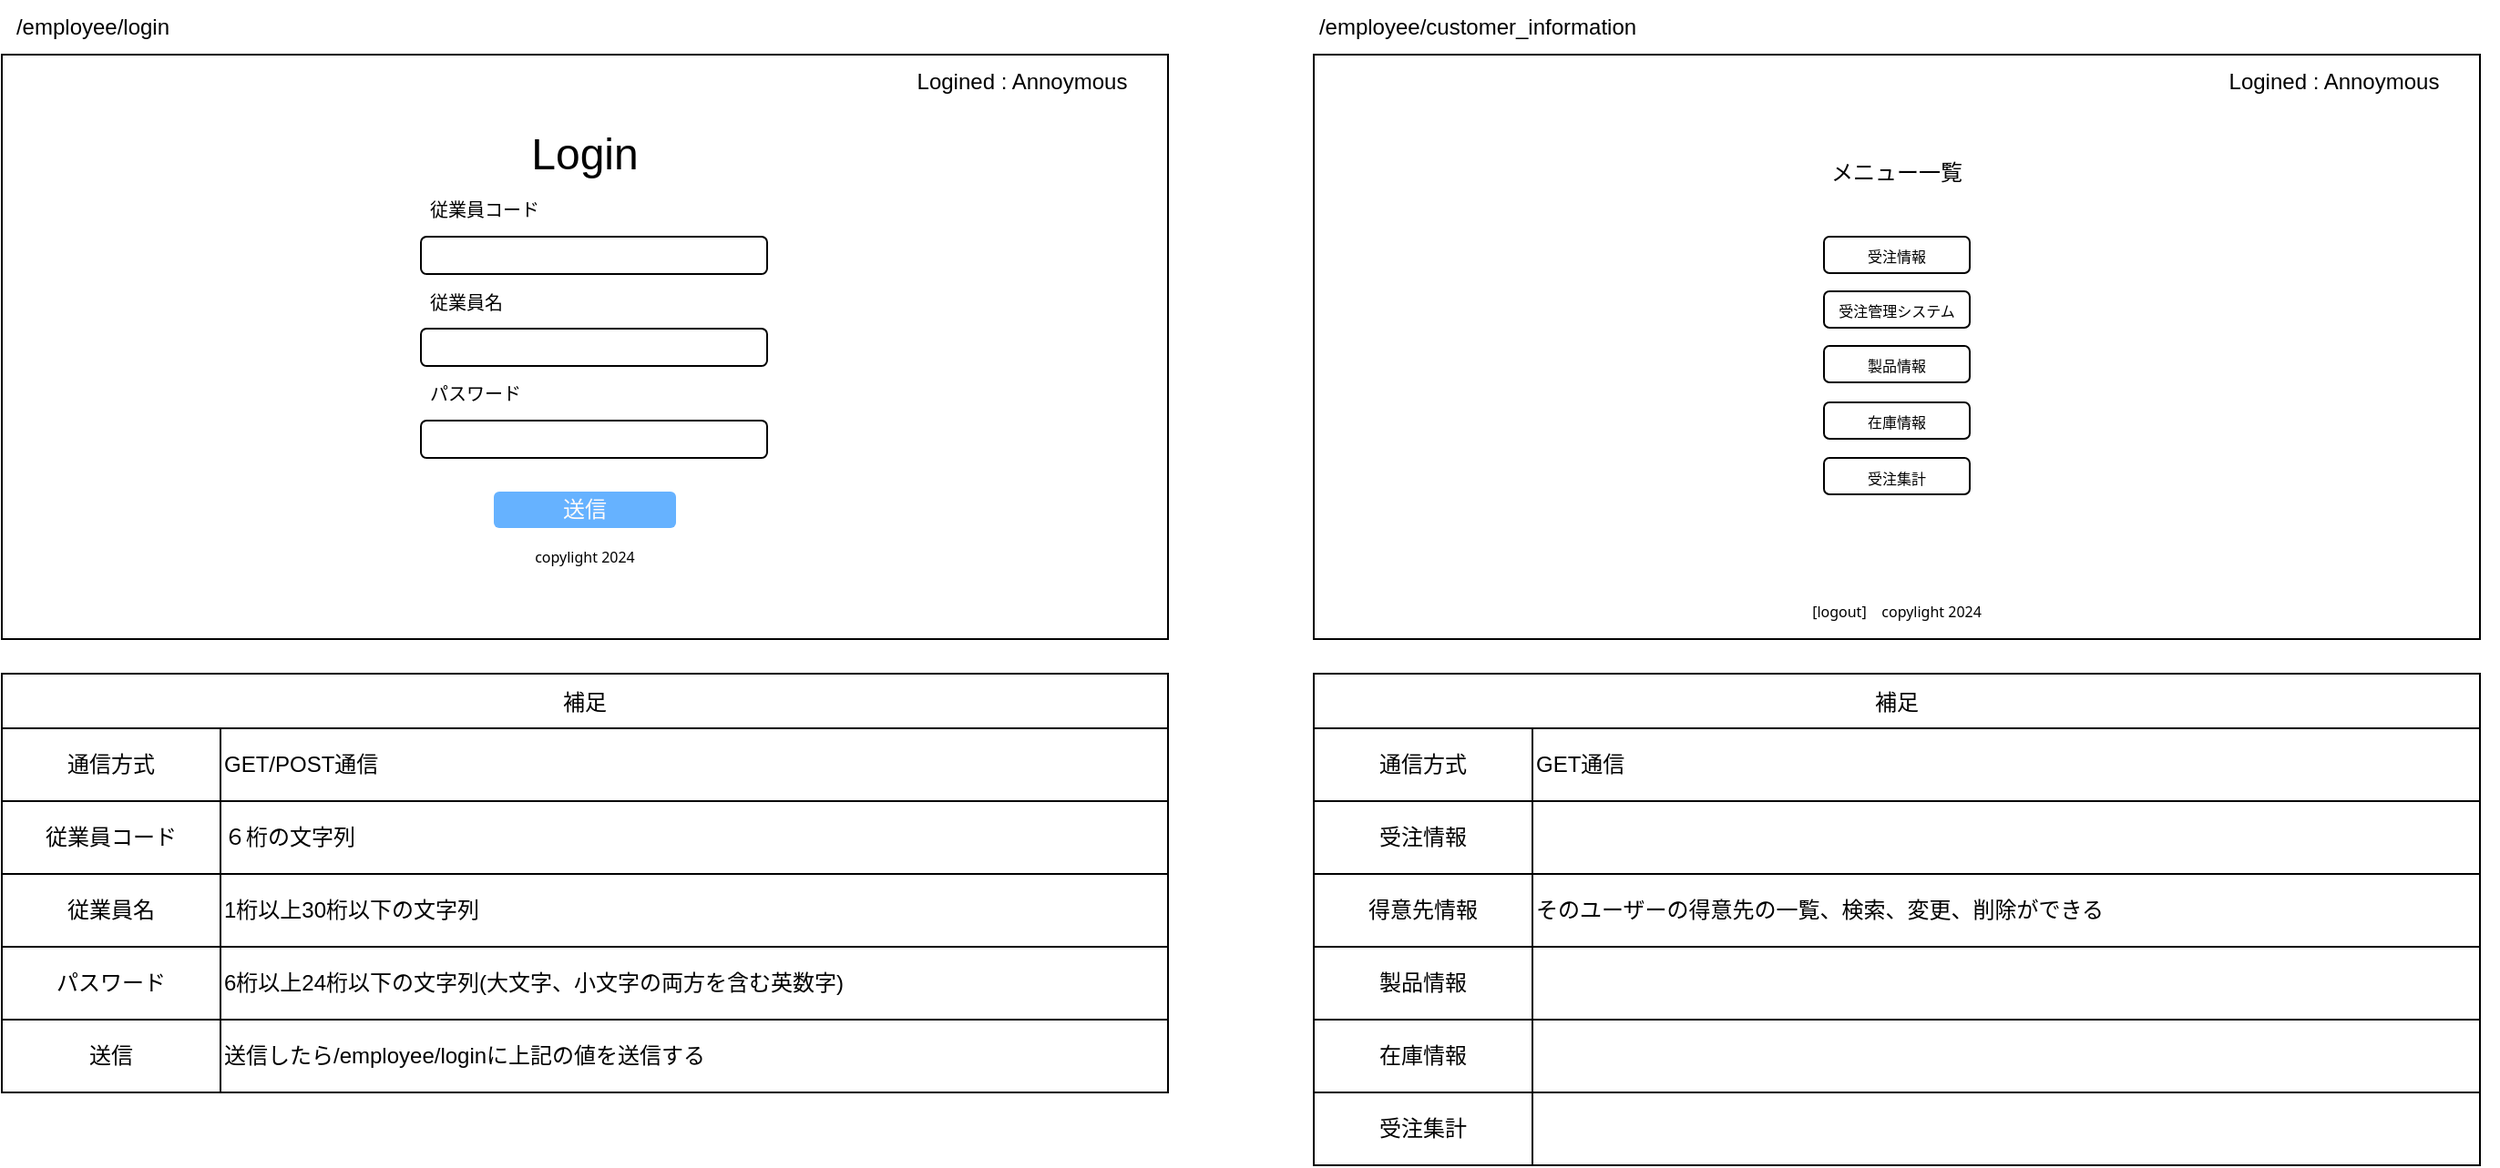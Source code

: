<mxfile version="24.8.6" pages="7">
  <diagram id="UXZq4Lk2RRDzEPwVo9fg" name="UI">
    <mxGraphModel dx="1687" dy="929" grid="1" gridSize="10" guides="1" tooltips="1" connect="1" arrows="1" fold="1" page="1" pageScale="1" pageWidth="5000" pageHeight="5000" math="0" shadow="0">
      <root>
        <mxCell id="0" />
        <mxCell id="1" parent="0" />
        <mxCell id="Jz5DWjZQfSNpbZ6Q1lgV-3" value="" style="rounded=0;whiteSpace=wrap;html=1;movable=1;resizable=1;rotatable=1;deletable=1;editable=1;locked=0;connectable=1;" parent="1" vertex="1">
          <mxGeometry x="80" y="110" width="640" height="321" as="geometry" />
        </mxCell>
        <mxCell id="Jz5DWjZQfSNpbZ6Q1lgV-4" value="&lt;span style=&quot;font-size: 24px;&quot;&gt;Login&lt;/span&gt;" style="text;strokeColor=none;align=center;fillColor=none;html=1;verticalAlign=middle;whiteSpace=wrap;rounded=0;movable=1;resizable=1;rotatable=1;deletable=1;editable=1;locked=0;connectable=1;" parent="1" vertex="1">
          <mxGeometry x="320" y="150" width="160" height="30" as="geometry" />
        </mxCell>
        <mxCell id="Jz5DWjZQfSNpbZ6Q1lgV-5" value="送信" style="rounded=1;whiteSpace=wrap;html=1;movable=1;resizable=1;rotatable=1;deletable=1;editable=1;locked=0;connectable=1;fillColor=#66B2FF;strokeColor=none;fontColor=#FFFAFA;" parent="1" vertex="1">
          <mxGeometry x="350" y="350" width="100" height="20" as="geometry" />
        </mxCell>
        <mxCell id="Jz5DWjZQfSNpbZ6Q1lgV-6" value="" style="rounded=1;whiteSpace=wrap;html=1;movable=1;resizable=1;rotatable=1;deletable=1;editable=1;locked=0;connectable=1;" parent="1" vertex="1">
          <mxGeometry x="310" y="210" width="190" height="20.5" as="geometry" />
        </mxCell>
        <mxCell id="Jz5DWjZQfSNpbZ6Q1lgV-7" style="edgeStyle=orthogonalEdgeStyle;rounded=0;orthogonalLoop=1;jettySize=auto;html=1;exitX=0.5;exitY=1;exitDx=0;exitDy=0;movable=1;resizable=1;rotatable=1;deletable=1;editable=1;locked=0;connectable=1;" parent="1" source="Jz5DWjZQfSNpbZ6Q1lgV-5" target="Jz5DWjZQfSNpbZ6Q1lgV-5" edge="1">
          <mxGeometry relative="1" as="geometry" />
        </mxCell>
        <mxCell id="Jz5DWjZQfSNpbZ6Q1lgV-8" value="&lt;font style=&quot;font-size: 10px;&quot;&gt;従業員コード&lt;/font&gt;" style="text;strokeColor=none;align=center;fillColor=none;html=1;verticalAlign=middle;whiteSpace=wrap;rounded=0;movable=1;resizable=1;rotatable=1;deletable=1;editable=1;locked=0;connectable=1;" parent="1" vertex="1">
          <mxGeometry x="310" y="180" width="70" height="30" as="geometry" />
        </mxCell>
        <mxCell id="Jz5DWjZQfSNpbZ6Q1lgV-9" value="" style="rounded=1;whiteSpace=wrap;html=1;movable=1;resizable=1;rotatable=1;deletable=1;editable=1;locked=0;connectable=1;" parent="1" vertex="1">
          <mxGeometry x="310" y="260.5" width="190" height="20.5" as="geometry" />
        </mxCell>
        <mxCell id="Jz5DWjZQfSNpbZ6Q1lgV-10" value="&lt;font style=&quot;font-size: 10px;&quot;&gt;従業員名&lt;/font&gt;" style="text;strokeColor=none;align=center;fillColor=none;html=1;verticalAlign=middle;whiteSpace=wrap;rounded=0;movable=1;resizable=1;rotatable=1;deletable=1;editable=1;locked=0;connectable=1;" parent="1" vertex="1">
          <mxGeometry x="310" y="230.5" width="50" height="30" as="geometry" />
        </mxCell>
        <mxCell id="Jz5DWjZQfSNpbZ6Q1lgV-11" value="" style="rounded=1;whiteSpace=wrap;html=1;movable=1;resizable=1;rotatable=1;deletable=1;editable=1;locked=0;connectable=1;" parent="1" vertex="1">
          <mxGeometry x="310" y="311" width="190" height="20.5" as="geometry" />
        </mxCell>
        <mxCell id="Jz5DWjZQfSNpbZ6Q1lgV-12" value="&lt;font style=&quot;font-size: 10px;&quot;&gt;パスワード&lt;/font&gt;" style="text;strokeColor=none;align=center;fillColor=none;html=1;verticalAlign=middle;whiteSpace=wrap;rounded=0;movable=1;resizable=1;rotatable=1;deletable=1;editable=1;locked=0;connectable=1;" parent="1" vertex="1">
          <mxGeometry x="310" y="281" width="60" height="30" as="geometry" />
        </mxCell>
        <mxCell id="Jz5DWjZQfSNpbZ6Q1lgV-13" value="/employee/login" style="text;strokeColor=none;align=center;fillColor=none;html=1;verticalAlign=middle;whiteSpace=wrap;rounded=0;movable=1;resizable=1;rotatable=1;deletable=1;editable=1;locked=0;connectable=1;" parent="1" vertex="1">
          <mxGeometry x="80" y="80" width="100" height="30" as="geometry" />
        </mxCell>
        <mxCell id="Jz5DWjZQfSNpbZ6Q1lgV-14" value="補足" style="shape=table;startSize=30;container=1;collapsible=0;childLayout=tableLayout;movable=1;resizable=1;rotatable=1;deletable=1;editable=1;locked=0;connectable=1;" parent="1" vertex="1">
          <mxGeometry x="80" y="450" width="640" height="230" as="geometry" />
        </mxCell>
        <mxCell id="Jz5DWjZQfSNpbZ6Q1lgV-15" style="shape=tableRow;horizontal=0;startSize=0;swimlaneHead=0;swimlaneBody=0;strokeColor=inherit;top=0;left=0;bottom=0;right=0;collapsible=0;dropTarget=0;fillColor=none;points=[[0,0.5],[1,0.5]];portConstraint=eastwest;movable=1;resizable=1;rotatable=1;deletable=1;editable=1;locked=0;connectable=1;" parent="Jz5DWjZQfSNpbZ6Q1lgV-14" vertex="1">
          <mxGeometry y="30" width="640" height="40" as="geometry" />
        </mxCell>
        <mxCell id="Jz5DWjZQfSNpbZ6Q1lgV-16" value="通信方式" style="shape=partialRectangle;html=1;whiteSpace=wrap;connectable=1;strokeColor=inherit;overflow=hidden;fillColor=none;top=0;left=0;bottom=0;right=0;pointerEvents=1;movable=1;resizable=1;rotatable=1;deletable=1;editable=1;locked=0;" parent="Jz5DWjZQfSNpbZ6Q1lgV-15" vertex="1">
          <mxGeometry width="120" height="40" as="geometry">
            <mxRectangle width="120" height="40" as="alternateBounds" />
          </mxGeometry>
        </mxCell>
        <mxCell id="Jz5DWjZQfSNpbZ6Q1lgV-17" value="GET/POST通信" style="shape=partialRectangle;html=1;whiteSpace=wrap;connectable=1;strokeColor=inherit;overflow=hidden;fillColor=none;top=0;left=0;bottom=0;right=0;pointerEvents=1;align=left;movable=1;resizable=1;rotatable=1;deletable=1;editable=1;locked=0;" parent="Jz5DWjZQfSNpbZ6Q1lgV-15" vertex="1">
          <mxGeometry x="120" width="520" height="40" as="geometry">
            <mxRectangle width="520" height="40" as="alternateBounds" />
          </mxGeometry>
        </mxCell>
        <mxCell id="Jz5DWjZQfSNpbZ6Q1lgV-18" value="" style="shape=tableRow;horizontal=0;startSize=0;swimlaneHead=0;swimlaneBody=0;strokeColor=inherit;top=0;left=0;bottom=0;right=0;collapsible=0;dropTarget=0;fillColor=none;points=[[0,0.5],[1,0.5]];portConstraint=eastwest;movable=1;resizable=1;rotatable=1;deletable=1;editable=1;locked=0;connectable=1;" parent="Jz5DWjZQfSNpbZ6Q1lgV-14" vertex="1">
          <mxGeometry y="70" width="640" height="40" as="geometry" />
        </mxCell>
        <mxCell id="Jz5DWjZQfSNpbZ6Q1lgV-19" value="従業員コード" style="shape=partialRectangle;html=1;whiteSpace=wrap;connectable=1;strokeColor=inherit;overflow=hidden;fillColor=none;top=0;left=0;bottom=0;right=0;pointerEvents=1;movable=1;resizable=1;rotatable=1;deletable=1;editable=1;locked=0;" parent="Jz5DWjZQfSNpbZ6Q1lgV-18" vertex="1">
          <mxGeometry width="120" height="40" as="geometry">
            <mxRectangle width="120" height="40" as="alternateBounds" />
          </mxGeometry>
        </mxCell>
        <mxCell id="Jz5DWjZQfSNpbZ6Q1lgV-20" value="６桁の文字列" style="shape=partialRectangle;html=1;whiteSpace=wrap;connectable=1;strokeColor=inherit;overflow=hidden;fillColor=none;top=0;left=0;bottom=0;right=0;pointerEvents=1;align=left;movable=1;resizable=1;rotatable=1;deletable=1;editable=1;locked=0;" parent="Jz5DWjZQfSNpbZ6Q1lgV-18" vertex="1">
          <mxGeometry x="120" width="520" height="40" as="geometry">
            <mxRectangle width="520" height="40" as="alternateBounds" />
          </mxGeometry>
        </mxCell>
        <mxCell id="Jz5DWjZQfSNpbZ6Q1lgV-21" value="" style="shape=tableRow;horizontal=0;startSize=0;swimlaneHead=0;swimlaneBody=0;strokeColor=inherit;top=0;left=0;bottom=0;right=0;collapsible=0;dropTarget=0;fillColor=none;points=[[0,0.5],[1,0.5]];portConstraint=eastwest;movable=1;resizable=1;rotatable=1;deletable=1;editable=1;locked=0;connectable=1;" parent="Jz5DWjZQfSNpbZ6Q1lgV-14" vertex="1">
          <mxGeometry y="110" width="640" height="40" as="geometry" />
        </mxCell>
        <mxCell id="Jz5DWjZQfSNpbZ6Q1lgV-22" value="従業員名" style="shape=partialRectangle;html=1;whiteSpace=wrap;connectable=1;strokeColor=inherit;overflow=hidden;fillColor=none;top=0;left=0;bottom=0;right=0;pointerEvents=1;movable=1;resizable=1;rotatable=1;deletable=1;editable=1;locked=0;" parent="Jz5DWjZQfSNpbZ6Q1lgV-21" vertex="1">
          <mxGeometry width="120" height="40" as="geometry">
            <mxRectangle width="120" height="40" as="alternateBounds" />
          </mxGeometry>
        </mxCell>
        <mxCell id="Jz5DWjZQfSNpbZ6Q1lgV-23" value="1桁以上30桁以下の文字列" style="shape=partialRectangle;html=1;whiteSpace=wrap;connectable=1;strokeColor=inherit;overflow=hidden;fillColor=none;top=0;left=0;bottom=0;right=0;pointerEvents=1;align=left;movable=1;resizable=1;rotatable=1;deletable=1;editable=1;locked=0;" parent="Jz5DWjZQfSNpbZ6Q1lgV-21" vertex="1">
          <mxGeometry x="120" width="520" height="40" as="geometry">
            <mxRectangle width="520" height="40" as="alternateBounds" />
          </mxGeometry>
        </mxCell>
        <mxCell id="Jz5DWjZQfSNpbZ6Q1lgV-24" value="" style="shape=tableRow;horizontal=0;startSize=0;swimlaneHead=0;swimlaneBody=0;strokeColor=inherit;top=0;left=0;bottom=0;right=0;collapsible=0;dropTarget=0;fillColor=none;points=[[0,0.5],[1,0.5]];portConstraint=eastwest;movable=1;resizable=1;rotatable=1;deletable=1;editable=1;locked=0;connectable=1;" parent="Jz5DWjZQfSNpbZ6Q1lgV-14" vertex="1">
          <mxGeometry y="150" width="640" height="40" as="geometry" />
        </mxCell>
        <mxCell id="Jz5DWjZQfSNpbZ6Q1lgV-25" value="パスワード" style="shape=partialRectangle;html=1;whiteSpace=wrap;connectable=1;strokeColor=inherit;overflow=hidden;fillColor=none;top=0;left=0;bottom=0;right=0;pointerEvents=1;movable=1;resizable=1;rotatable=1;deletable=1;editable=1;locked=0;" parent="Jz5DWjZQfSNpbZ6Q1lgV-24" vertex="1">
          <mxGeometry width="120" height="40" as="geometry">
            <mxRectangle width="120" height="40" as="alternateBounds" />
          </mxGeometry>
        </mxCell>
        <mxCell id="Jz5DWjZQfSNpbZ6Q1lgV-26" value="6桁以上24桁以下の文字列(大文字、小文字の両方を含む英数字)" style="shape=partialRectangle;html=1;whiteSpace=wrap;connectable=1;strokeColor=inherit;overflow=hidden;fillColor=none;top=0;left=0;bottom=0;right=0;pointerEvents=1;align=left;movable=1;resizable=1;rotatable=1;deletable=1;editable=1;locked=0;" parent="Jz5DWjZQfSNpbZ6Q1lgV-24" vertex="1">
          <mxGeometry x="120" width="520" height="40" as="geometry">
            <mxRectangle width="520" height="40" as="alternateBounds" />
          </mxGeometry>
        </mxCell>
        <mxCell id="Jz5DWjZQfSNpbZ6Q1lgV-27" value="" style="shape=tableRow;horizontal=0;startSize=0;swimlaneHead=0;swimlaneBody=0;strokeColor=inherit;top=0;left=0;bottom=0;right=0;collapsible=0;dropTarget=0;fillColor=none;points=[[0,0.5],[1,0.5]];portConstraint=eastwest;movable=1;resizable=1;rotatable=1;deletable=1;editable=1;locked=0;connectable=1;" parent="Jz5DWjZQfSNpbZ6Q1lgV-14" vertex="1">
          <mxGeometry y="190" width="640" height="40" as="geometry" />
        </mxCell>
        <mxCell id="Jz5DWjZQfSNpbZ6Q1lgV-28" value="送信" style="shape=partialRectangle;html=1;whiteSpace=wrap;connectable=1;strokeColor=inherit;overflow=hidden;fillColor=none;top=0;left=0;bottom=0;right=0;pointerEvents=1;movable=1;resizable=1;rotatable=1;deletable=1;editable=1;locked=0;" parent="Jz5DWjZQfSNpbZ6Q1lgV-27" vertex="1">
          <mxGeometry width="120" height="40" as="geometry">
            <mxRectangle width="120" height="40" as="alternateBounds" />
          </mxGeometry>
        </mxCell>
        <mxCell id="Jz5DWjZQfSNpbZ6Q1lgV-29" value="送信したら/employee/loginに上記の値を送信する" style="shape=partialRectangle;html=1;whiteSpace=wrap;connectable=1;strokeColor=inherit;overflow=hidden;fillColor=none;top=0;left=0;bottom=0;right=0;pointerEvents=1;align=left;movable=1;resizable=1;rotatable=1;deletable=1;editable=1;locked=0;" parent="Jz5DWjZQfSNpbZ6Q1lgV-27" vertex="1">
          <mxGeometry x="120" width="520" height="40" as="geometry">
            <mxRectangle width="520" height="40" as="alternateBounds" />
          </mxGeometry>
        </mxCell>
        <mxCell id="i9LU1LJFWfESPHUaXxTH-1" value="Logined : Annoymous" style="text;strokeColor=none;align=center;fillColor=none;html=1;verticalAlign=middle;whiteSpace=wrap;rounded=0;" vertex="1" parent="1">
          <mxGeometry x="550" y="110" width="180" height="30" as="geometry" />
        </mxCell>
        <mxCell id="i9LU1LJFWfESPHUaXxTH-3" value="&lt;div&gt;&lt;span style=&quot;font-family: ui-sans-serif, system-ui, sans-serif, &amp;quot;Apple Color Emoji&amp;quot;, &amp;quot;Segoe UI Emoji&amp;quot;, &amp;quot;Segoe UI Symbol&amp;quot;, &amp;quot;Noto Color Emoji&amp;quot;; font-size: 8px; background-color: initial;&quot;&gt;copylight 2024&lt;/span&gt;&lt;br&gt;&lt;/div&gt;" style="text;strokeColor=none;align=center;fillColor=none;html=1;verticalAlign=middle;whiteSpace=wrap;rounded=0;" vertex="1" parent="1">
          <mxGeometry x="370" y="380" width="60" height="10" as="geometry" />
        </mxCell>
        <mxCell id="_R1tV94bSnNW17T7f7xD-3" value="" style="rounded=0;whiteSpace=wrap;html=1;movable=0;resizable=0;rotatable=0;deletable=0;editable=0;locked=1;connectable=0;" vertex="1" parent="1">
          <mxGeometry x="800" y="110" width="640" height="321" as="geometry" />
        </mxCell>
        <mxCell id="_R1tV94bSnNW17T7f7xD-7" style="edgeStyle=orthogonalEdgeStyle;rounded=0;orthogonalLoop=1;jettySize=auto;html=1;exitX=0.5;exitY=1;exitDx=0;exitDy=0;movable=1;resizable=1;rotatable=1;deletable=1;editable=1;locked=0;connectable=1;" edge="1" parent="1">
          <mxGeometry relative="1" as="geometry">
            <mxPoint x="1120" y="360" as="sourcePoint" />
            <mxPoint x="1120" y="360" as="targetPoint" />
          </mxGeometry>
        </mxCell>
        <mxCell id="_R1tV94bSnNW17T7f7xD-13" value="&lt;span style=&quot;text-align: left;&quot;&gt;/employee/customer_information&lt;/span&gt;" style="text;strokeColor=none;align=center;fillColor=none;html=1;verticalAlign=middle;whiteSpace=wrap;rounded=0;movable=1;resizable=1;rotatable=1;deletable=1;editable=1;locked=0;connectable=1;" vertex="1" parent="1">
          <mxGeometry x="800" y="80" width="180" height="30" as="geometry" />
        </mxCell>
        <mxCell id="_R1tV94bSnNW17T7f7xD-14" value="補足" style="shape=table;startSize=30;container=1;collapsible=0;childLayout=tableLayout;movable=1;resizable=1;rotatable=1;deletable=1;editable=1;locked=0;connectable=1;" vertex="1" parent="1">
          <mxGeometry x="800" y="450" width="640" height="270" as="geometry" />
        </mxCell>
        <mxCell id="_R1tV94bSnNW17T7f7xD-15" style="shape=tableRow;horizontal=0;startSize=0;swimlaneHead=0;swimlaneBody=0;strokeColor=inherit;top=0;left=0;bottom=0;right=0;collapsible=0;dropTarget=0;fillColor=none;points=[[0,0.5],[1,0.5]];portConstraint=eastwest;movable=1;resizable=1;rotatable=1;deletable=1;editable=1;locked=0;connectable=1;" vertex="1" parent="_R1tV94bSnNW17T7f7xD-14">
          <mxGeometry y="30" width="640" height="40" as="geometry" />
        </mxCell>
        <mxCell id="_R1tV94bSnNW17T7f7xD-16" value="通信方式" style="shape=partialRectangle;html=1;whiteSpace=wrap;connectable=1;strokeColor=inherit;overflow=hidden;fillColor=none;top=0;left=0;bottom=0;right=0;pointerEvents=1;movable=1;resizable=1;rotatable=1;deletable=1;editable=1;locked=0;" vertex="1" parent="_R1tV94bSnNW17T7f7xD-15">
          <mxGeometry width="120" height="40" as="geometry">
            <mxRectangle width="120" height="40" as="alternateBounds" />
          </mxGeometry>
        </mxCell>
        <mxCell id="_R1tV94bSnNW17T7f7xD-17" value="GET通信" style="shape=partialRectangle;html=1;whiteSpace=wrap;connectable=1;strokeColor=inherit;overflow=hidden;fillColor=none;top=0;left=0;bottom=0;right=0;pointerEvents=1;align=left;movable=1;resizable=1;rotatable=1;deletable=1;editable=1;locked=0;" vertex="1" parent="_R1tV94bSnNW17T7f7xD-15">
          <mxGeometry x="120" width="520" height="40" as="geometry">
            <mxRectangle width="520" height="40" as="alternateBounds" />
          </mxGeometry>
        </mxCell>
        <mxCell id="_R1tV94bSnNW17T7f7xD-55" style="shape=tableRow;horizontal=0;startSize=0;swimlaneHead=0;swimlaneBody=0;strokeColor=inherit;top=0;left=0;bottom=0;right=0;collapsible=0;dropTarget=0;fillColor=none;points=[[0,0.5],[1,0.5]];portConstraint=eastwest;movable=1;resizable=1;rotatable=1;deletable=1;editable=1;locked=0;connectable=1;" vertex="1" parent="_R1tV94bSnNW17T7f7xD-14">
          <mxGeometry y="70" width="640" height="40" as="geometry" />
        </mxCell>
        <mxCell id="_R1tV94bSnNW17T7f7xD-56" value="受注情報" style="shape=partialRectangle;html=1;whiteSpace=wrap;connectable=1;strokeColor=inherit;overflow=hidden;fillColor=none;top=0;left=0;bottom=0;right=0;pointerEvents=1;movable=1;resizable=1;rotatable=1;deletable=1;editable=1;locked=0;" vertex="1" parent="_R1tV94bSnNW17T7f7xD-55">
          <mxGeometry width="120" height="40" as="geometry">
            <mxRectangle width="120" height="40" as="alternateBounds" />
          </mxGeometry>
        </mxCell>
        <mxCell id="_R1tV94bSnNW17T7f7xD-57" style="shape=partialRectangle;html=1;whiteSpace=wrap;connectable=1;strokeColor=inherit;overflow=hidden;fillColor=none;top=0;left=0;bottom=0;right=0;pointerEvents=1;align=left;movable=1;resizable=1;rotatable=1;deletable=1;editable=1;locked=0;" vertex="1" parent="_R1tV94bSnNW17T7f7xD-55">
          <mxGeometry x="120" width="520" height="40" as="geometry">
            <mxRectangle width="520" height="40" as="alternateBounds" />
          </mxGeometry>
        </mxCell>
        <mxCell id="_R1tV94bSnNW17T7f7xD-52" style="shape=tableRow;horizontal=0;startSize=0;swimlaneHead=0;swimlaneBody=0;strokeColor=inherit;top=0;left=0;bottom=0;right=0;collapsible=0;dropTarget=0;fillColor=none;points=[[0,0.5],[1,0.5]];portConstraint=eastwest;movable=1;resizable=1;rotatable=1;deletable=1;editable=1;locked=0;connectable=1;" vertex="1" parent="_R1tV94bSnNW17T7f7xD-14">
          <mxGeometry y="110" width="640" height="40" as="geometry" />
        </mxCell>
        <mxCell id="_R1tV94bSnNW17T7f7xD-53" value="得意先情報" style="shape=partialRectangle;html=1;whiteSpace=wrap;connectable=1;strokeColor=inherit;overflow=hidden;fillColor=none;top=0;left=0;bottom=0;right=0;pointerEvents=1;movable=1;resizable=1;rotatable=1;deletable=1;editable=1;locked=0;" vertex="1" parent="_R1tV94bSnNW17T7f7xD-52">
          <mxGeometry width="120" height="40" as="geometry">
            <mxRectangle width="120" height="40" as="alternateBounds" />
          </mxGeometry>
        </mxCell>
        <mxCell id="_R1tV94bSnNW17T7f7xD-54" value="そのユーザーの得意先の一覧、検索、変更、削除ができる" style="shape=partialRectangle;html=1;whiteSpace=wrap;connectable=1;strokeColor=inherit;overflow=hidden;fillColor=none;top=0;left=0;bottom=0;right=0;pointerEvents=1;align=left;movable=1;resizable=1;rotatable=1;deletable=1;editable=1;locked=0;" vertex="1" parent="_R1tV94bSnNW17T7f7xD-52">
          <mxGeometry x="120" width="520" height="40" as="geometry">
            <mxRectangle width="520" height="40" as="alternateBounds" />
          </mxGeometry>
        </mxCell>
        <mxCell id="_R1tV94bSnNW17T7f7xD-49" style="shape=tableRow;horizontal=0;startSize=0;swimlaneHead=0;swimlaneBody=0;strokeColor=inherit;top=0;left=0;bottom=0;right=0;collapsible=0;dropTarget=0;fillColor=none;points=[[0,0.5],[1,0.5]];portConstraint=eastwest;movable=1;resizable=1;rotatable=1;deletable=1;editable=1;locked=0;connectable=1;" vertex="1" parent="_R1tV94bSnNW17T7f7xD-14">
          <mxGeometry y="150" width="640" height="40" as="geometry" />
        </mxCell>
        <mxCell id="_R1tV94bSnNW17T7f7xD-50" value="製品情報" style="shape=partialRectangle;html=1;whiteSpace=wrap;connectable=1;strokeColor=inherit;overflow=hidden;fillColor=none;top=0;left=0;bottom=0;right=0;pointerEvents=1;movable=1;resizable=1;rotatable=1;deletable=1;editable=1;locked=0;" vertex="1" parent="_R1tV94bSnNW17T7f7xD-49">
          <mxGeometry width="120" height="40" as="geometry">
            <mxRectangle width="120" height="40" as="alternateBounds" />
          </mxGeometry>
        </mxCell>
        <mxCell id="_R1tV94bSnNW17T7f7xD-51" style="shape=partialRectangle;html=1;whiteSpace=wrap;connectable=1;strokeColor=inherit;overflow=hidden;fillColor=none;top=0;left=0;bottom=0;right=0;pointerEvents=1;align=left;movable=1;resizable=1;rotatable=1;deletable=1;editable=1;locked=0;" vertex="1" parent="_R1tV94bSnNW17T7f7xD-49">
          <mxGeometry x="120" width="520" height="40" as="geometry">
            <mxRectangle width="520" height="40" as="alternateBounds" />
          </mxGeometry>
        </mxCell>
        <mxCell id="_R1tV94bSnNW17T7f7xD-46" style="shape=tableRow;horizontal=0;startSize=0;swimlaneHead=0;swimlaneBody=0;strokeColor=inherit;top=0;left=0;bottom=0;right=0;collapsible=0;dropTarget=0;fillColor=none;points=[[0,0.5],[1,0.5]];portConstraint=eastwest;movable=1;resizable=1;rotatable=1;deletable=1;editable=1;locked=0;connectable=1;" vertex="1" parent="_R1tV94bSnNW17T7f7xD-14">
          <mxGeometry y="190" width="640" height="40" as="geometry" />
        </mxCell>
        <mxCell id="_R1tV94bSnNW17T7f7xD-47" value="在庫情報" style="shape=partialRectangle;html=1;whiteSpace=wrap;connectable=1;strokeColor=inherit;overflow=hidden;fillColor=none;top=0;left=0;bottom=0;right=0;pointerEvents=1;movable=1;resizable=1;rotatable=1;deletable=1;editable=1;locked=0;" vertex="1" parent="_R1tV94bSnNW17T7f7xD-46">
          <mxGeometry width="120" height="40" as="geometry">
            <mxRectangle width="120" height="40" as="alternateBounds" />
          </mxGeometry>
        </mxCell>
        <mxCell id="_R1tV94bSnNW17T7f7xD-48" style="shape=partialRectangle;html=1;whiteSpace=wrap;connectable=1;strokeColor=inherit;overflow=hidden;fillColor=none;top=0;left=0;bottom=0;right=0;pointerEvents=1;align=left;movable=1;resizable=1;rotatable=1;deletable=1;editable=1;locked=0;" vertex="1" parent="_R1tV94bSnNW17T7f7xD-46">
          <mxGeometry x="120" width="520" height="40" as="geometry">
            <mxRectangle width="520" height="40" as="alternateBounds" />
          </mxGeometry>
        </mxCell>
        <mxCell id="_R1tV94bSnNW17T7f7xD-43" style="shape=tableRow;horizontal=0;startSize=0;swimlaneHead=0;swimlaneBody=0;strokeColor=inherit;top=0;left=0;bottom=0;right=0;collapsible=0;dropTarget=0;fillColor=none;points=[[0,0.5],[1,0.5]];portConstraint=eastwest;movable=1;resizable=1;rotatable=1;deletable=1;editable=1;locked=0;connectable=1;" vertex="1" parent="_R1tV94bSnNW17T7f7xD-14">
          <mxGeometry y="230" width="640" height="40" as="geometry" />
        </mxCell>
        <mxCell id="_R1tV94bSnNW17T7f7xD-44" value="受注集計" style="shape=partialRectangle;html=1;whiteSpace=wrap;connectable=1;strokeColor=inherit;overflow=hidden;fillColor=none;top=0;left=0;bottom=0;right=0;pointerEvents=1;movable=1;resizable=1;rotatable=1;deletable=1;editable=1;locked=0;" vertex="1" parent="_R1tV94bSnNW17T7f7xD-43">
          <mxGeometry width="120" height="40" as="geometry">
            <mxRectangle width="120" height="40" as="alternateBounds" />
          </mxGeometry>
        </mxCell>
        <mxCell id="_R1tV94bSnNW17T7f7xD-45" style="shape=partialRectangle;html=1;whiteSpace=wrap;connectable=1;strokeColor=inherit;overflow=hidden;fillColor=none;top=0;left=0;bottom=0;right=0;pointerEvents=1;align=left;movable=1;resizable=1;rotatable=1;deletable=1;editable=1;locked=0;" vertex="1" parent="_R1tV94bSnNW17T7f7xD-43">
          <mxGeometry x="120" width="520" height="40" as="geometry">
            <mxRectangle width="520" height="40" as="alternateBounds" />
          </mxGeometry>
        </mxCell>
        <mxCell id="_R1tV94bSnNW17T7f7xD-30" value="Logined : Annoymous" style="text;strokeColor=none;align=center;fillColor=none;html=1;verticalAlign=middle;whiteSpace=wrap;rounded=0;" vertex="1" parent="1">
          <mxGeometry x="1270" y="110" width="180" height="30" as="geometry" />
        </mxCell>
        <mxCell id="_R1tV94bSnNW17T7f7xD-31" value="&lt;div&gt;&lt;span style=&quot;font-family: ui-sans-serif, system-ui, sans-serif, &amp;quot;Apple Color Emoji&amp;quot;, &amp;quot;Segoe UI Emoji&amp;quot;, &amp;quot;Segoe UI Symbol&amp;quot;, &amp;quot;Noto Color Emoji&amp;quot;; font-size: 8px; background-color: initial;&quot;&gt;[logout]&amp;nbsp; &amp;nbsp; copylight 2024&lt;/span&gt;&lt;br&gt;&lt;/div&gt;" style="text;strokeColor=none;align=center;fillColor=none;html=1;verticalAlign=middle;whiteSpace=wrap;rounded=0;" vertex="1" parent="1">
          <mxGeometry x="1070" y="410" width="100" height="10" as="geometry" />
        </mxCell>
        <mxCell id="_R1tV94bSnNW17T7f7xD-33" value="メニュー一覧" style="text;strokeColor=none;align=center;fillColor=none;html=1;verticalAlign=middle;whiteSpace=wrap;rounded=0;" vertex="1" parent="1">
          <mxGeometry x="1075" y="160" width="90" height="30" as="geometry" />
        </mxCell>
        <mxCell id="_R1tV94bSnNW17T7f7xD-34" value="&lt;font style=&quot;font-size: 8px;&quot;&gt;受注情報&lt;/font&gt;" style="rounded=1;whiteSpace=wrap;html=1;" vertex="1" parent="1">
          <mxGeometry x="1080" y="210" width="80" height="20" as="geometry" />
        </mxCell>
        <mxCell id="_R1tV94bSnNW17T7f7xD-35" value="&lt;font style=&quot;font-size: 8px;&quot;&gt;製品情報&lt;/font&gt;" style="rounded=1;whiteSpace=wrap;html=1;" vertex="1" parent="1">
          <mxGeometry x="1080" y="270" width="80" height="20" as="geometry" />
        </mxCell>
        <mxCell id="_R1tV94bSnNW17T7f7xD-40" value="&lt;font style=&quot;font-size: 8px;&quot;&gt;受注集計&lt;/font&gt;" style="rounded=1;whiteSpace=wrap;html=1;" vertex="1" parent="1">
          <mxGeometry x="1080" y="331.5" width="80" height="20" as="geometry" />
        </mxCell>
        <mxCell id="_R1tV94bSnNW17T7f7xD-41" value="&lt;font style=&quot;font-size: 8px;&quot;&gt;在庫情報&lt;/font&gt;" style="rounded=1;whiteSpace=wrap;html=1;" vertex="1" parent="1">
          <mxGeometry x="1080" y="301" width="80" height="20" as="geometry" />
        </mxCell>
        <mxCell id="_R1tV94bSnNW17T7f7xD-42" value="&lt;font style=&quot;font-size: 8px;&quot;&gt;受注管理システム&lt;/font&gt;" style="rounded=1;whiteSpace=wrap;html=1;" vertex="1" parent="1">
          <mxGeometry x="1080" y="240" width="80" height="20" as="geometry" />
        </mxCell>
      </root>
    </mxGraphModel>
  </diagram>
  <diagram name="画面遷移図" id="rWOm7wTtB1lwXQG9iiKH">
    <mxGraphModel dx="1687" dy="929" grid="1" gridSize="10" guides="1" tooltips="1" connect="1" arrows="1" fold="1" page="1" pageScale="1" pageWidth="5000" pageHeight="5000" math="0" shadow="0">
      <root>
        <mxCell id="0" />
        <mxCell id="1" parent="0" />
        <mxCell id="iPuNW4YFl0-1NubFkKbN-172" value="/employee/login" style="shape=table;startSize=30;container=1;collapsible=0;childLayout=tableLayout;" parent="1" vertex="1">
          <mxGeometry x="81" y="80" width="440" height="230" as="geometry" />
        </mxCell>
        <mxCell id="iPuNW4YFl0-1NubFkKbN-173" value="" style="shape=tableRow;horizontal=0;startSize=0;swimlaneHead=0;swimlaneBody=0;strokeColor=inherit;top=0;left=0;bottom=0;right=0;collapsible=0;dropTarget=0;fillColor=none;points=[[0,0.5],[1,0.5]];portConstraint=eastwest;" parent="iPuNW4YFl0-1NubFkKbN-172" vertex="1">
          <mxGeometry y="30" width="440" height="80" as="geometry" />
        </mxCell>
        <mxCell id="iPuNW4YFl0-1NubFkKbN-174" value="GET通信" style="shape=partialRectangle;html=1;whiteSpace=wrap;connectable=0;strokeColor=inherit;overflow=hidden;fillColor=none;top=0;left=0;bottom=0;right=0;pointerEvents=1;" parent="iPuNW4YFl0-1NubFkKbN-173" vertex="1">
          <mxGeometry width="120" height="80" as="geometry">
            <mxRectangle width="120" height="80" as="alternateBounds" />
          </mxGeometry>
        </mxCell>
        <mxCell id="iPuNW4YFl0-1NubFkKbN-175" value="ログインに必要な情報(従業員コード、従業員名、パスワード)を/employee/loginにPOST通信で送信する" style="shape=partialRectangle;html=1;whiteSpace=wrap;connectable=0;strokeColor=inherit;overflow=hidden;fillColor=none;top=0;left=0;bottom=0;right=0;pointerEvents=1;align=left;" parent="iPuNW4YFl0-1NubFkKbN-173" vertex="1">
          <mxGeometry x="120" width="320" height="80" as="geometry">
            <mxRectangle width="320" height="80" as="alternateBounds" />
          </mxGeometry>
        </mxCell>
        <mxCell id="iPuNW4YFl0-1NubFkKbN-176" value="" style="shape=tableRow;horizontal=0;startSize=0;swimlaneHead=0;swimlaneBody=0;strokeColor=inherit;top=0;left=0;bottom=0;right=0;collapsible=0;dropTarget=0;fillColor=none;points=[[0,0.5],[1,0.5]];portConstraint=eastwest;" parent="iPuNW4YFl0-1NubFkKbN-172" vertex="1">
          <mxGeometry y="110" width="440" height="120" as="geometry" />
        </mxCell>
        <mxCell id="iPuNW4YFl0-1NubFkKbN-177" value="POST通信" style="shape=partialRectangle;html=1;whiteSpace=wrap;connectable=0;strokeColor=inherit;overflow=hidden;fillColor=none;top=0;left=0;bottom=0;right=0;pointerEvents=1;" parent="iPuNW4YFl0-1NubFkKbN-176" vertex="1">
          <mxGeometry width="120" height="120" as="geometry">
            <mxRectangle width="120" height="120" as="alternateBounds" />
          </mxGeometry>
        </mxCell>
        <mxCell id="iPuNW4YFl0-1NubFkKbN-178" value="GET通信から送信された情報をもとにログインが成功か失敗かを判断し成功した場合のみ/employee/homeに画面を遷移させる" style="shape=partialRectangle;html=1;whiteSpace=wrap;connectable=0;strokeColor=inherit;overflow=hidden;fillColor=none;top=0;left=0;bottom=0;right=0;pointerEvents=1;align=left;" parent="iPuNW4YFl0-1NubFkKbN-176" vertex="1">
          <mxGeometry x="120" width="320" height="120" as="geometry">
            <mxRectangle width="320" height="120" as="alternateBounds" />
          </mxGeometry>
        </mxCell>
        <mxCell id="iPuNW4YFl0-1NubFkKbN-181" value="" style="edgeStyle=orthogonalEdgeStyle;rounded=0;orthogonalLoop=1;jettySize=auto;html=1;" parent="1" source="iPuNW4YFl0-1NubFkKbN-179" target="iPuNW4YFl0-1NubFkKbN-180" edge="1">
          <mxGeometry relative="1" as="geometry" />
        </mxCell>
        <mxCell id="iPuNW4YFl0-1NubFkKbN-179" value="/employee/login" style="rounded=0;whiteSpace=wrap;html=1;" parent="1" vertex="1">
          <mxGeometry x="81" y="360" width="120" height="40" as="geometry" />
        </mxCell>
        <mxCell id="iPuNW4YFl0-1NubFkKbN-180" value="/employee/home" style="rounded=0;whiteSpace=wrap;html=1;" parent="1" vertex="1">
          <mxGeometry x="430" y="360" width="120" height="40" as="geometry" />
        </mxCell>
        <mxCell id="iPuNW4YFl0-1NubFkKbN-185" style="edgeStyle=orthogonalEdgeStyle;rounded=0;orthogonalLoop=1;jettySize=auto;html=1;" parent="1" source="iPuNW4YFl0-1NubFkKbN-182" edge="1">
          <mxGeometry relative="1" as="geometry">
            <mxPoint x="140" y="400" as="targetPoint" />
            <Array as="points">
              <mxPoint x="301" y="440" />
              <mxPoint x="140" y="440" />
            </Array>
          </mxGeometry>
        </mxCell>
        <mxCell id="iPuNW4YFl0-1NubFkKbN-182" value="ログイン" style="html=1;whiteSpace=wrap;aspect=fixed;shape=isoRectangle;" parent="1" vertex="1">
          <mxGeometry x="264" y="357.8" width="74" height="44.4" as="geometry" />
        </mxCell>
        <mxCell id="iPuNW4YFl0-1NubFkKbN-183" value="成功" style="text;strokeColor=none;align=center;fillColor=none;html=1;verticalAlign=middle;whiteSpace=wrap;rounded=0;" parent="1" vertex="1">
          <mxGeometry x="330" y="350" width="60" height="30" as="geometry" />
        </mxCell>
        <mxCell id="iPuNW4YFl0-1NubFkKbN-184" value="失敗" style="text;strokeColor=none;align=center;fillColor=none;html=1;verticalAlign=middle;whiteSpace=wrap;rounded=0;" parent="1" vertex="1">
          <mxGeometry x="300" y="400" width="60" height="30" as="geometry" />
        </mxCell>
        <mxCell id="IW-HJWkKFVqXVvlXOmNd-1" value="/employee/home" style="shape=table;startSize=30;container=1;collapsible=0;childLayout=tableLayout;" vertex="1" parent="1">
          <mxGeometry x="640" y="80" width="440" height="110" as="geometry" />
        </mxCell>
        <mxCell id="IW-HJWkKFVqXVvlXOmNd-2" value="" style="shape=tableRow;horizontal=0;startSize=0;swimlaneHead=0;swimlaneBody=0;strokeColor=inherit;top=0;left=0;bottom=0;right=0;collapsible=0;dropTarget=0;fillColor=none;points=[[0,0.5],[1,0.5]];portConstraint=eastwest;" vertex="1" parent="IW-HJWkKFVqXVvlXOmNd-1">
          <mxGeometry y="30" width="440" height="80" as="geometry" />
        </mxCell>
        <mxCell id="IW-HJWkKFVqXVvlXOmNd-3" value="GET通信" style="shape=partialRectangle;html=1;whiteSpace=wrap;connectable=0;strokeColor=inherit;overflow=hidden;fillColor=none;top=0;left=0;bottom=0;right=0;pointerEvents=1;" vertex="1" parent="IW-HJWkKFVqXVvlXOmNd-2">
          <mxGeometry width="120" height="80" as="geometry">
            <mxRectangle width="120" height="80" as="alternateBounds" />
          </mxGeometry>
        </mxCell>
        <mxCell id="IW-HJWkKFVqXVvlXOmNd-4" value="" style="shape=partialRectangle;html=1;whiteSpace=wrap;connectable=0;strokeColor=inherit;overflow=hidden;fillColor=none;top=0;left=0;bottom=0;right=0;pointerEvents=1;align=left;" vertex="1" parent="IW-HJWkKFVqXVvlXOmNd-2">
          <mxGeometry x="120" width="320" height="80" as="geometry">
            <mxRectangle width="320" height="80" as="alternateBounds" />
          </mxGeometry>
        </mxCell>
        <mxCell id="IW-HJWkKFVqXVvlXOmNd-8" value="" style="edgeStyle=orthogonalEdgeStyle;rounded=0;orthogonalLoop=1;jettySize=auto;html=1;" edge="1" parent="1" source="IW-HJWkKFVqXVvlXOmNd-9" target="IW-HJWkKFVqXVvlXOmNd-10">
          <mxGeometry relative="1" as="geometry" />
        </mxCell>
        <mxCell id="IW-HJWkKFVqXVvlXOmNd-9" value="/employee/home" style="rounded=0;whiteSpace=wrap;html=1;" vertex="1" parent="1">
          <mxGeometry x="640" y="240" width="120" height="40" as="geometry" />
        </mxCell>
        <mxCell id="IW-HJWkKFVqXVvlXOmNd-10" value="/employee/order_information" style="rounded=0;whiteSpace=wrap;html=1;" vertex="1" parent="1">
          <mxGeometry x="1120" y="240" width="280" height="40" as="geometry" />
        </mxCell>
        <mxCell id="IW-HJWkKFVqXVvlXOmNd-30" style="edgeStyle=orthogonalEdgeStyle;rounded=0;orthogonalLoop=1;jettySize=auto;html=1;exitX=0.501;exitY=0.977;exitDx=0;exitDy=0;exitPerimeter=0;" edge="1" parent="1" source="IW-HJWkKFVqXVvlXOmNd-12" target="IW-HJWkKFVqXVvlXOmNd-16">
          <mxGeometry relative="1" as="geometry" />
        </mxCell>
        <mxCell id="IW-HJWkKFVqXVvlXOmNd-12" value="営業部" style="html=1;whiteSpace=wrap;aspect=fixed;shape=isoRectangle;" vertex="1" parent="1">
          <mxGeometry x="890" y="227.9" width="107" height="64.2" as="geometry" />
        </mxCell>
        <mxCell id="IW-HJWkKFVqXVvlXOmNd-15" value="/employee/customer_information" style="rounded=0;whiteSpace=wrap;html=1;" vertex="1" parent="1">
          <mxGeometry x="1120" y="300" width="280" height="40" as="geometry" />
        </mxCell>
        <mxCell id="IW-HJWkKFVqXVvlXOmNd-16" value="人事部" style="html=1;whiteSpace=wrap;aspect=fixed;shape=isoRectangle;" vertex="1" parent="1">
          <mxGeometry x="890" y="720" width="107" height="64.2" as="geometry" />
        </mxCell>
        <mxCell id="IW-HJWkKFVqXVvlXOmNd-17" value="営業部" style="html=1;whiteSpace=wrap;aspect=fixed;shape=isoRectangle;" vertex="1" parent="1">
          <mxGeometry x="690" y="750" width="107" height="64.2" as="geometry" />
        </mxCell>
        <mxCell id="IW-HJWkKFVqXVvlXOmNd-18" value="営業部" style="html=1;whiteSpace=wrap;aspect=fixed;shape=isoRectangle;" vertex="1" parent="1">
          <mxGeometry x="700" y="890" width="107" height="64.2" as="geometry" />
        </mxCell>
        <mxCell id="IW-HJWkKFVqXVvlXOmNd-19" value="/employee/product_information" style="rounded=0;whiteSpace=wrap;html=1;" vertex="1" parent="1">
          <mxGeometry x="1120" y="360" width="280" height="40" as="geometry" />
        </mxCell>
        <mxCell id="IW-HJWkKFVqXVvlXOmNd-20" value="/employee/stock_information" style="rounded=0;whiteSpace=wrap;html=1;" vertex="1" parent="1">
          <mxGeometry x="1120" y="420" width="280" height="40" as="geometry" />
        </mxCell>
        <mxCell id="IW-HJWkKFVqXVvlXOmNd-21" value="/employee/order_aggregate" style="rounded=0;whiteSpace=wrap;html=1;" vertex="1" parent="1">
          <mxGeometry x="1120" y="480" width="280" height="40" as="geometry" />
        </mxCell>
        <mxCell id="IW-HJWkKFVqXVvlXOmNd-32" value="" style="endArrow=classic;html=1;rounded=0;entryX=0;entryY=0.5;entryDx=0;entryDy=0;" edge="1" parent="1" target="IW-HJWkKFVqXVvlXOmNd-21">
          <mxGeometry width="50" height="50" relative="1" as="geometry">
            <mxPoint x="944" y="500" as="sourcePoint" />
            <mxPoint x="1114" y="500" as="targetPoint" />
          </mxGeometry>
        </mxCell>
        <mxCell id="IW-HJWkKFVqXVvlXOmNd-34" value="" style="endArrow=classic;html=1;rounded=0;entryX=0;entryY=0.5;entryDx=0;entryDy=0;" edge="1" parent="1">
          <mxGeometry width="50" height="50" relative="1" as="geometry">
            <mxPoint x="944" y="439.92" as="sourcePoint" />
            <mxPoint x="1120" y="439.92" as="targetPoint" />
          </mxGeometry>
        </mxCell>
        <mxCell id="IW-HJWkKFVqXVvlXOmNd-35" value="" style="endArrow=classic;html=1;rounded=0;entryX=0;entryY=0.5;entryDx=0;entryDy=0;" edge="1" parent="1">
          <mxGeometry width="50" height="50" relative="1" as="geometry">
            <mxPoint x="944" y="379.43" as="sourcePoint" />
            <mxPoint x="1120" y="379.43" as="targetPoint" />
          </mxGeometry>
        </mxCell>
        <mxCell id="IW-HJWkKFVqXVvlXOmNd-36" value="" style="endArrow=classic;html=1;rounded=0;entryX=0;entryY=0.5;entryDx=0;entryDy=0;" edge="1" parent="1">
          <mxGeometry width="50" height="50" relative="1" as="geometry">
            <mxPoint x="944" y="319.71" as="sourcePoint" />
            <mxPoint x="1120" y="319.71" as="targetPoint" />
          </mxGeometry>
        </mxCell>
      </root>
    </mxGraphModel>
  </diagram>
  <diagram id="TzP8SIntg-8PNGtwu8GQ" name="営業部UC">
    <mxGraphModel dx="1434" dy="790" grid="1" gridSize="10" guides="1" tooltips="1" connect="1" arrows="1" fold="1" page="1" pageScale="1" pageWidth="5000" pageHeight="5000" math="0" shadow="0">
      <root>
        <mxCell id="0" />
        <mxCell id="1" parent="0" />
        <mxCell id="_p8nKBllJRWeB5zfiNy9-2" value="営業部" style="shape=umlActor;verticalLabelPosition=bottom;verticalAlign=top;html=1;outlineConnect=0;" parent="1" vertex="1">
          <mxGeometry x="220" y="410" width="30" height="60" as="geometry" />
        </mxCell>
        <mxCell id="_p8nKBllJRWeB5zfiNy9-4" value="" style="rounded=0;whiteSpace=wrap;html=1;" parent="1" vertex="1">
          <mxGeometry x="400" y="120" width="200" height="630" as="geometry" />
        </mxCell>
        <mxCell id="_p8nKBllJRWeB5zfiNy9-7" value="従業員ログインシステム" style="rounded=1;whiteSpace=wrap;html=1;" parent="1" vertex="1">
          <mxGeometry x="410" y="140" width="180" height="40" as="geometry" />
        </mxCell>
        <mxCell id="0GapUpScgviMBibCoKoZ-1" value="" style="endArrow=classic;html=1;rounded=0;fontSize=12;startSize=8;endSize=8;curved=1;entryX=0;entryY=0.5;entryDx=0;entryDy=0;" parent="1" edge="1">
          <mxGeometry width="50" height="50" relative="1" as="geometry">
            <mxPoint x="250" y="440" as="sourcePoint" />
            <mxPoint x="410" y="160" as="targetPoint" />
          </mxGeometry>
        </mxCell>
        <mxCell id="L7g-InKYPJRfoMZC9tuo-1" value="受注情報" style="rounded=1;whiteSpace=wrap;html=1;" vertex="1" parent="1">
          <mxGeometry x="410" y="190" width="180" height="40" as="geometry" />
        </mxCell>
        <mxCell id="L7g-InKYPJRfoMZC9tuo-2" value="得意先情報" style="rounded=1;whiteSpace=wrap;html=1;" vertex="1" parent="1">
          <mxGeometry x="410" y="240" width="180" height="40" as="geometry" />
        </mxCell>
        <mxCell id="L7g-InKYPJRfoMZC9tuo-3" value="製品情報" style="rounded=1;whiteSpace=wrap;html=1;" vertex="1" parent="1">
          <mxGeometry x="410" y="290" width="180" height="40" as="geometry" />
        </mxCell>
        <mxCell id="L7g-InKYPJRfoMZC9tuo-4" value="在庫情報" style="rounded=1;whiteSpace=wrap;html=1;" vertex="1" parent="1">
          <mxGeometry x="410" y="340" width="180" height="40" as="geometry" />
        </mxCell>
        <mxCell id="L7g-InKYPJRfoMZC9tuo-5" value="" style="rounded=1;whiteSpace=wrap;html=1;" vertex="1" parent="1">
          <mxGeometry x="410" y="440" width="180" height="40" as="geometry" />
        </mxCell>
        <mxCell id="L7g-InKYPJRfoMZC9tuo-6" value="受注集計" style="rounded=1;whiteSpace=wrap;html=1;" vertex="1" parent="1">
          <mxGeometry x="410" y="390" width="180" height="40" as="geometry" />
        </mxCell>
        <mxCell id="L7g-InKYPJRfoMZC9tuo-7" value="" style="rounded=1;whiteSpace=wrap;html=1;" vertex="1" parent="1">
          <mxGeometry x="410" y="490" width="180" height="40" as="geometry" />
        </mxCell>
        <mxCell id="L7g-InKYPJRfoMZC9tuo-8" value="" style="rounded=1;whiteSpace=wrap;html=1;" vertex="1" parent="1">
          <mxGeometry x="410" y="540" width="180" height="40" as="geometry" />
        </mxCell>
        <mxCell id="L7g-InKYPJRfoMZC9tuo-9" value="" style="rounded=1;whiteSpace=wrap;html=1;" vertex="1" parent="1">
          <mxGeometry x="410" y="590" width="180" height="40" as="geometry" />
        </mxCell>
        <mxCell id="L7g-InKYPJRfoMZC9tuo-10" value="" style="rounded=1;whiteSpace=wrap;html=1;" vertex="1" parent="1">
          <mxGeometry x="410" y="640" width="180" height="40" as="geometry" />
        </mxCell>
        <mxCell id="L7g-InKYPJRfoMZC9tuo-11" value="" style="rounded=1;whiteSpace=wrap;html=1;" vertex="1" parent="1">
          <mxGeometry x="410" y="690" width="180" height="40" as="geometry" />
        </mxCell>
        <mxCell id="_uJ-RQQjTLpP2z44UBe9-1" value="" style="endArrow=classic;html=1;rounded=0;fontSize=12;startSize=8;endSize=8;curved=1;entryX=0;entryY=0.5;entryDx=0;entryDy=0;" edge="1" parent="1" target="L7g-InKYPJRfoMZC9tuo-2">
          <mxGeometry width="50" height="50" relative="1" as="geometry">
            <mxPoint x="250" y="440" as="sourcePoint" />
            <mxPoint x="410" y="160" as="targetPoint" />
          </mxGeometry>
        </mxCell>
      </root>
    </mxGraphModel>
  </diagram>
  <diagram name="人事部UC" id="VoXm5D2dinF97LO7cWFW">
    <mxGraphModel dx="1434" dy="790" grid="1" gridSize="10" guides="1" tooltips="1" connect="1" arrows="1" fold="1" page="1" pageScale="1" pageWidth="5000" pageHeight="5000" math="0" shadow="0">
      <root>
        <mxCell id="h8qIFSxOo17dcT2vr-z4-0" />
        <mxCell id="h8qIFSxOo17dcT2vr-z4-1" parent="h8qIFSxOo17dcT2vr-z4-0" />
        <mxCell id="h8qIFSxOo17dcT2vr-z4-2" value="人事部" style="shape=umlActor;verticalLabelPosition=bottom;verticalAlign=top;html=1;outlineConnect=0;" parent="h8qIFSxOo17dcT2vr-z4-1" vertex="1">
          <mxGeometry x="220" y="410" width="30" height="60" as="geometry" />
        </mxCell>
        <mxCell id="h8qIFSxOo17dcT2vr-z4-3" value="" style="rounded=0;whiteSpace=wrap;html=1;" parent="h8qIFSxOo17dcT2vr-z4-1" vertex="1">
          <mxGeometry x="400" y="120" width="200" height="640" as="geometry" />
        </mxCell>
        <mxCell id="c4NPJeAtNc8DWmtzP7HX-0" value="" style="endArrow=classic;html=1;rounded=0;fontSize=12;startSize=8;endSize=8;curved=1;entryX=0;entryY=0.5;entryDx=0;entryDy=0;" parent="h8qIFSxOo17dcT2vr-z4-1" edge="1">
          <mxGeometry width="50" height="50" relative="1" as="geometry">
            <mxPoint x="250" y="440" as="sourcePoint" />
            <mxPoint x="410" y="160" as="targetPoint" />
          </mxGeometry>
        </mxCell>
        <mxCell id="lEbhfJ_b_ZfyIOZRFOxQ-0" value="従業員ログインシステム" style="rounded=1;whiteSpace=wrap;html=1;" vertex="1" parent="h8qIFSxOo17dcT2vr-z4-1">
          <mxGeometry x="410" y="140" width="180" height="40" as="geometry" />
        </mxCell>
        <mxCell id="a4TASkf832IZniLNOJKo-0" value="従業員情報" style="rounded=1;whiteSpace=wrap;html=1;" vertex="1" parent="h8qIFSxOo17dcT2vr-z4-1">
          <mxGeometry x="410" y="190" width="180" height="40" as="geometry" />
        </mxCell>
        <mxCell id="a4TASkf832IZniLNOJKo-1" value="部署情報" style="rounded=1;whiteSpace=wrap;html=1;" vertex="1" parent="h8qIFSxOo17dcT2vr-z4-1">
          <mxGeometry x="410" y="240" width="180" height="40" as="geometry" />
        </mxCell>
        <mxCell id="a4TASkf832IZniLNOJKo-2" value="" style="rounded=1;whiteSpace=wrap;html=1;" vertex="1" parent="h8qIFSxOo17dcT2vr-z4-1">
          <mxGeometry x="410" y="290" width="180" height="40" as="geometry" />
        </mxCell>
        <mxCell id="a4TASkf832IZniLNOJKo-3" value="" style="rounded=1;whiteSpace=wrap;html=1;" vertex="1" parent="h8qIFSxOo17dcT2vr-z4-1">
          <mxGeometry x="410" y="340" width="180" height="40" as="geometry" />
        </mxCell>
        <mxCell id="a4TASkf832IZniLNOJKo-4" value="" style="rounded=1;whiteSpace=wrap;html=1;" vertex="1" parent="h8qIFSxOo17dcT2vr-z4-1">
          <mxGeometry x="410" y="440" width="180" height="40" as="geometry" />
        </mxCell>
        <mxCell id="a4TASkf832IZniLNOJKo-5" value="" style="rounded=1;whiteSpace=wrap;html=1;" vertex="1" parent="h8qIFSxOo17dcT2vr-z4-1">
          <mxGeometry x="410" y="390" width="180" height="40" as="geometry" />
        </mxCell>
        <mxCell id="a4TASkf832IZniLNOJKo-6" value="" style="rounded=1;whiteSpace=wrap;html=1;" vertex="1" parent="h8qIFSxOo17dcT2vr-z4-1">
          <mxGeometry x="410" y="490" width="180" height="40" as="geometry" />
        </mxCell>
        <mxCell id="a4TASkf832IZniLNOJKo-7" value="" style="rounded=1;whiteSpace=wrap;html=1;" vertex="1" parent="h8qIFSxOo17dcT2vr-z4-1">
          <mxGeometry x="410" y="540" width="180" height="40" as="geometry" />
        </mxCell>
        <mxCell id="a4TASkf832IZniLNOJKo-8" value="" style="rounded=1;whiteSpace=wrap;html=1;" vertex="1" parent="h8qIFSxOo17dcT2vr-z4-1">
          <mxGeometry x="410" y="590" width="180" height="40" as="geometry" />
        </mxCell>
        <mxCell id="a4TASkf832IZniLNOJKo-9" value="" style="rounded=1;whiteSpace=wrap;html=1;" vertex="1" parent="h8qIFSxOo17dcT2vr-z4-1">
          <mxGeometry x="410" y="640" width="180" height="40" as="geometry" />
        </mxCell>
        <mxCell id="a4TASkf832IZniLNOJKo-10" value="" style="rounded=1;whiteSpace=wrap;html=1;" vertex="1" parent="h8qIFSxOo17dcT2vr-z4-1">
          <mxGeometry x="410" y="690" width="180" height="40" as="geometry" />
        </mxCell>
      </root>
    </mxGraphModel>
  </diagram>
  <diagram name="生産管理部UC" id="44wtrHsf9dvJC7S376-A">
    <mxGraphModel dx="1434" dy="790" grid="1" gridSize="10" guides="1" tooltips="1" connect="1" arrows="1" fold="1" page="1" pageScale="1" pageWidth="5000" pageHeight="5000" math="0" shadow="0">
      <root>
        <mxCell id="CYJZzN4QWN7rxKepEyjT-0" />
        <mxCell id="CYJZzN4QWN7rxKepEyjT-1" parent="CYJZzN4QWN7rxKepEyjT-0" />
        <mxCell id="CYJZzN4QWN7rxKepEyjT-2" value="生産管理部" style="shape=umlActor;verticalLabelPosition=bottom;verticalAlign=top;html=1;outlineConnect=0;" parent="CYJZzN4QWN7rxKepEyjT-1" vertex="1">
          <mxGeometry x="220" y="410" width="30" height="60" as="geometry" />
        </mxCell>
        <mxCell id="CYJZzN4QWN7rxKepEyjT-3" value="" style="rounded=0;whiteSpace=wrap;html=1;" parent="CYJZzN4QWN7rxKepEyjT-1" vertex="1">
          <mxGeometry x="400" y="120" width="200" height="640" as="geometry" />
        </mxCell>
        <mxCell id="hmfzgASHvRbwqvFubTBh-0" value="" style="endArrow=classic;html=1;rounded=0;fontSize=12;startSize=8;endSize=8;curved=1;entryX=0;entryY=0.5;entryDx=0;entryDy=0;" parent="CYJZzN4QWN7rxKepEyjT-1" edge="1">
          <mxGeometry width="50" height="50" relative="1" as="geometry">
            <mxPoint x="250" y="440" as="sourcePoint" />
            <mxPoint x="410" y="160" as="targetPoint" />
          </mxGeometry>
        </mxCell>
        <mxCell id="07rxD9XinyX7p2AEnQO--0" value="従業員ログインシステム" style="rounded=1;whiteSpace=wrap;html=1;" vertex="1" parent="CYJZzN4QWN7rxKepEyjT-1">
          <mxGeometry x="410" y="140" width="180" height="40" as="geometry" />
        </mxCell>
        <mxCell id="SybtjeDKrSHgoSNZoA7k-0" value="生産情報" style="rounded=1;whiteSpace=wrap;html=1;" vertex="1" parent="CYJZzN4QWN7rxKepEyjT-1">
          <mxGeometry x="410" y="190" width="180" height="40" as="geometry" />
        </mxCell>
        <mxCell id="SybtjeDKrSHgoSNZoA7k-1" value="在庫の管理" style="rounded=1;whiteSpace=wrap;html=1;" vertex="1" parent="CYJZzN4QWN7rxKepEyjT-1">
          <mxGeometry x="410" y="240" width="180" height="40" as="geometry" />
        </mxCell>
        <mxCell id="SybtjeDKrSHgoSNZoA7k-2" value="入荷の管理" style="rounded=1;whiteSpace=wrap;html=1;" vertex="1" parent="CYJZzN4QWN7rxKepEyjT-1">
          <mxGeometry x="410" y="290" width="180" height="40" as="geometry" />
        </mxCell>
        <mxCell id="SybtjeDKrSHgoSNZoA7k-3" value="" style="rounded=1;whiteSpace=wrap;html=1;" vertex="1" parent="CYJZzN4QWN7rxKepEyjT-1">
          <mxGeometry x="410" y="340" width="180" height="40" as="geometry" />
        </mxCell>
        <mxCell id="SybtjeDKrSHgoSNZoA7k-4" value="" style="rounded=1;whiteSpace=wrap;html=1;" vertex="1" parent="CYJZzN4QWN7rxKepEyjT-1">
          <mxGeometry x="410" y="440" width="180" height="40" as="geometry" />
        </mxCell>
        <mxCell id="SybtjeDKrSHgoSNZoA7k-5" value="" style="rounded=1;whiteSpace=wrap;html=1;" vertex="1" parent="CYJZzN4QWN7rxKepEyjT-1">
          <mxGeometry x="410" y="390" width="180" height="40" as="geometry" />
        </mxCell>
        <mxCell id="SybtjeDKrSHgoSNZoA7k-6" value="" style="rounded=1;whiteSpace=wrap;html=1;" vertex="1" parent="CYJZzN4QWN7rxKepEyjT-1">
          <mxGeometry x="410" y="490" width="180" height="40" as="geometry" />
        </mxCell>
        <mxCell id="SybtjeDKrSHgoSNZoA7k-7" value="" style="rounded=1;whiteSpace=wrap;html=1;" vertex="1" parent="CYJZzN4QWN7rxKepEyjT-1">
          <mxGeometry x="410" y="540" width="180" height="40" as="geometry" />
        </mxCell>
        <mxCell id="SybtjeDKrSHgoSNZoA7k-8" value="" style="rounded=1;whiteSpace=wrap;html=1;" vertex="1" parent="CYJZzN4QWN7rxKepEyjT-1">
          <mxGeometry x="410" y="590" width="180" height="40" as="geometry" />
        </mxCell>
        <mxCell id="SybtjeDKrSHgoSNZoA7k-9" value="" style="rounded=1;whiteSpace=wrap;html=1;" vertex="1" parent="CYJZzN4QWN7rxKepEyjT-1">
          <mxGeometry x="410" y="640" width="180" height="40" as="geometry" />
        </mxCell>
        <mxCell id="SybtjeDKrSHgoSNZoA7k-10" value="" style="rounded=1;whiteSpace=wrap;html=1;" vertex="1" parent="CYJZzN4QWN7rxKepEyjT-1">
          <mxGeometry x="410" y="690" width="180" height="40" as="geometry" />
        </mxCell>
      </root>
    </mxGraphModel>
  </diagram>
  <diagram name="製品管理部UC" id="oyGJNhIYwJJQc6KTE9_z">
    <mxGraphModel dx="1434" dy="790" grid="1" gridSize="10" guides="1" tooltips="1" connect="1" arrows="1" fold="1" page="1" pageScale="1" pageWidth="5000" pageHeight="5000" math="0" shadow="0">
      <root>
        <mxCell id="eXZEPZj0uUMDTRZX8Hzy-0" />
        <mxCell id="eXZEPZj0uUMDTRZX8Hzy-1" parent="eXZEPZj0uUMDTRZX8Hzy-0" />
        <mxCell id="eXZEPZj0uUMDTRZX8Hzy-2" value="製品管理部" style="shape=umlActor;verticalLabelPosition=bottom;verticalAlign=top;html=1;outlineConnect=0;" parent="eXZEPZj0uUMDTRZX8Hzy-1" vertex="1">
          <mxGeometry x="220" y="410" width="30" height="60" as="geometry" />
        </mxCell>
        <mxCell id="eXZEPZj0uUMDTRZX8Hzy-3" value="" style="rounded=0;whiteSpace=wrap;html=1;" parent="eXZEPZj0uUMDTRZX8Hzy-1" vertex="1">
          <mxGeometry x="400" y="120" width="200" height="640" as="geometry" />
        </mxCell>
        <mxCell id="NZGwYEJlYgy5eSZH5ljJ-0" value="" style="endArrow=classic;html=1;rounded=0;fontSize=12;startSize=8;endSize=8;curved=1;entryX=0;entryY=0.5;entryDx=0;entryDy=0;" parent="eXZEPZj0uUMDTRZX8Hzy-1" edge="1">
          <mxGeometry width="50" height="50" relative="1" as="geometry">
            <mxPoint x="250" y="440" as="sourcePoint" />
            <mxPoint x="410" y="160" as="targetPoint" />
          </mxGeometry>
        </mxCell>
        <mxCell id="N0M8Wrnt87CO54sOMCE7-1" value="従業員ログインシステム" style="rounded=1;whiteSpace=wrap;html=1;" vertex="1" parent="eXZEPZj0uUMDTRZX8Hzy-1">
          <mxGeometry x="410" y="140" width="180" height="40" as="geometry" />
        </mxCell>
        <mxCell id="nbt4ebkB0Rynsy7Wbq2s-0" value="製品情報" style="rounded=1;whiteSpace=wrap;html=1;" vertex="1" parent="eXZEPZj0uUMDTRZX8Hzy-1">
          <mxGeometry x="410" y="190" width="180" height="40" as="geometry" />
        </mxCell>
        <mxCell id="nbt4ebkB0Rynsy7Wbq2s-1" value="在庫情報" style="rounded=1;whiteSpace=wrap;html=1;" vertex="1" parent="eXZEPZj0uUMDTRZX8Hzy-1">
          <mxGeometry x="410" y="240" width="180" height="40" as="geometry" />
        </mxCell>
        <mxCell id="nbt4ebkB0Rynsy7Wbq2s-2" value="出荷情報" style="rounded=1;whiteSpace=wrap;html=1;" vertex="1" parent="eXZEPZj0uUMDTRZX8Hzy-1">
          <mxGeometry x="410" y="290" width="180" height="40" as="geometry" />
        </mxCell>
        <mxCell id="nbt4ebkB0Rynsy7Wbq2s-3" value="" style="rounded=1;whiteSpace=wrap;html=1;" vertex="1" parent="eXZEPZj0uUMDTRZX8Hzy-1">
          <mxGeometry x="410" y="340" width="180" height="40" as="geometry" />
        </mxCell>
        <mxCell id="nbt4ebkB0Rynsy7Wbq2s-4" value="" style="rounded=1;whiteSpace=wrap;html=1;" vertex="1" parent="eXZEPZj0uUMDTRZX8Hzy-1">
          <mxGeometry x="410" y="440" width="180" height="40" as="geometry" />
        </mxCell>
        <mxCell id="nbt4ebkB0Rynsy7Wbq2s-5" value="" style="rounded=1;whiteSpace=wrap;html=1;" vertex="1" parent="eXZEPZj0uUMDTRZX8Hzy-1">
          <mxGeometry x="410" y="390" width="180" height="40" as="geometry" />
        </mxCell>
        <mxCell id="nbt4ebkB0Rynsy7Wbq2s-6" value="" style="rounded=1;whiteSpace=wrap;html=1;" vertex="1" parent="eXZEPZj0uUMDTRZX8Hzy-1">
          <mxGeometry x="410" y="490" width="180" height="40" as="geometry" />
        </mxCell>
        <mxCell id="nbt4ebkB0Rynsy7Wbq2s-7" value="" style="rounded=1;whiteSpace=wrap;html=1;" vertex="1" parent="eXZEPZj0uUMDTRZX8Hzy-1">
          <mxGeometry x="410" y="540" width="180" height="40" as="geometry" />
        </mxCell>
        <mxCell id="nbt4ebkB0Rynsy7Wbq2s-8" value="" style="rounded=1;whiteSpace=wrap;html=1;" vertex="1" parent="eXZEPZj0uUMDTRZX8Hzy-1">
          <mxGeometry x="410" y="590" width="180" height="40" as="geometry" />
        </mxCell>
        <mxCell id="nbt4ebkB0Rynsy7Wbq2s-9" value="" style="rounded=1;whiteSpace=wrap;html=1;" vertex="1" parent="eXZEPZj0uUMDTRZX8Hzy-1">
          <mxGeometry x="410" y="640" width="180" height="40" as="geometry" />
        </mxCell>
        <mxCell id="nbt4ebkB0Rynsy7Wbq2s-10" value="" style="rounded=1;whiteSpace=wrap;html=1;" vertex="1" parent="eXZEPZj0uUMDTRZX8Hzy-1">
          <mxGeometry x="410" y="690" width="180" height="40" as="geometry" />
        </mxCell>
      </root>
    </mxGraphModel>
  </diagram>
  <diagram name="得意先UC" id="r43QK6JTDaQeXHTGBTeI">
    <mxGraphModel dx="1434" dy="790" grid="1" gridSize="10" guides="1" tooltips="1" connect="1" arrows="1" fold="1" page="1" pageScale="1" pageWidth="5000" pageHeight="5000" math="0" shadow="0">
      <root>
        <mxCell id="UpmKtwjyT5tdI6kp227X-0" />
        <mxCell id="UpmKtwjyT5tdI6kp227X-1" parent="UpmKtwjyT5tdI6kp227X-0" />
        <mxCell id="UpmKtwjyT5tdI6kp227X-3" value="" style="rounded=0;whiteSpace=wrap;html=1;" parent="UpmKtwjyT5tdI6kp227X-1" vertex="1">
          <mxGeometry x="400" y="120" width="200" height="640" as="geometry" />
        </mxCell>
        <mxCell id="UpmKtwjyT5tdI6kp227X-2" value="得意先" style="shape=umlActor;verticalLabelPosition=bottom;verticalAlign=top;html=1;outlineConnect=0;" parent="UpmKtwjyT5tdI6kp227X-1" vertex="1">
          <mxGeometry x="220" y="410" width="30" height="60" as="geometry" />
        </mxCell>
        <mxCell id="UpmKtwjyT5tdI6kp227X-4" value="得意先ログインシステム" style="rounded=1;whiteSpace=wrap;html=1;" parent="UpmKtwjyT5tdI6kp227X-1" vertex="1">
          <mxGeometry x="410" y="140" width="180" height="40" as="geometry" />
        </mxCell>
        <mxCell id="IBNOiwDRu5SjVQOK7Jyb-1" value="" style="endArrow=classic;html=1;rounded=0;fontSize=12;startSize=8;endSize=8;curved=1;entryX=0;entryY=0.5;entryDx=0;entryDy=0;" parent="UpmKtwjyT5tdI6kp227X-1" target="UpmKtwjyT5tdI6kp227X-4" edge="1">
          <mxGeometry width="50" height="50" relative="1" as="geometry">
            <mxPoint x="250" y="440" as="sourcePoint" />
            <mxPoint x="300" y="390" as="targetPoint" />
          </mxGeometry>
        </mxCell>
        <mxCell id="DCAev3D8pKM5FLWTrxPB-0" value="受注システム" style="rounded=1;whiteSpace=wrap;html=1;" vertex="1" parent="UpmKtwjyT5tdI6kp227X-1">
          <mxGeometry x="410" y="190" width="180" height="40" as="geometry" />
        </mxCell>
        <mxCell id="DCAev3D8pKM5FLWTrxPB-1" value="" style="rounded=1;whiteSpace=wrap;html=1;" vertex="1" parent="UpmKtwjyT5tdI6kp227X-1">
          <mxGeometry x="410" y="240" width="180" height="40" as="geometry" />
        </mxCell>
        <mxCell id="DCAev3D8pKM5FLWTrxPB-2" value="" style="rounded=1;whiteSpace=wrap;html=1;" vertex="1" parent="UpmKtwjyT5tdI6kp227X-1">
          <mxGeometry x="410" y="290" width="180" height="40" as="geometry" />
        </mxCell>
        <mxCell id="DCAev3D8pKM5FLWTrxPB-3" value="" style="rounded=1;whiteSpace=wrap;html=1;" vertex="1" parent="UpmKtwjyT5tdI6kp227X-1">
          <mxGeometry x="410" y="340" width="180" height="40" as="geometry" />
        </mxCell>
        <mxCell id="DCAev3D8pKM5FLWTrxPB-4" value="" style="rounded=1;whiteSpace=wrap;html=1;" vertex="1" parent="UpmKtwjyT5tdI6kp227X-1">
          <mxGeometry x="410" y="440" width="180" height="40" as="geometry" />
        </mxCell>
        <mxCell id="DCAev3D8pKM5FLWTrxPB-5" value="" style="rounded=1;whiteSpace=wrap;html=1;" vertex="1" parent="UpmKtwjyT5tdI6kp227X-1">
          <mxGeometry x="410" y="390" width="180" height="40" as="geometry" />
        </mxCell>
        <mxCell id="DCAev3D8pKM5FLWTrxPB-6" value="" style="rounded=1;whiteSpace=wrap;html=1;" vertex="1" parent="UpmKtwjyT5tdI6kp227X-1">
          <mxGeometry x="410" y="490" width="180" height="40" as="geometry" />
        </mxCell>
        <mxCell id="DCAev3D8pKM5FLWTrxPB-7" value="" style="rounded=1;whiteSpace=wrap;html=1;" vertex="1" parent="UpmKtwjyT5tdI6kp227X-1">
          <mxGeometry x="410" y="540" width="180" height="40" as="geometry" />
        </mxCell>
        <mxCell id="DCAev3D8pKM5FLWTrxPB-8" value="" style="rounded=1;whiteSpace=wrap;html=1;" vertex="1" parent="UpmKtwjyT5tdI6kp227X-1">
          <mxGeometry x="410" y="590" width="180" height="40" as="geometry" />
        </mxCell>
        <mxCell id="DCAev3D8pKM5FLWTrxPB-9" value="" style="rounded=1;whiteSpace=wrap;html=1;" vertex="1" parent="UpmKtwjyT5tdI6kp227X-1">
          <mxGeometry x="410" y="640" width="180" height="40" as="geometry" />
        </mxCell>
        <mxCell id="DCAev3D8pKM5FLWTrxPB-10" value="" style="rounded=1;whiteSpace=wrap;html=1;" vertex="1" parent="UpmKtwjyT5tdI6kp227X-1">
          <mxGeometry x="410" y="690" width="180" height="40" as="geometry" />
        </mxCell>
      </root>
    </mxGraphModel>
  </diagram>
</mxfile>
